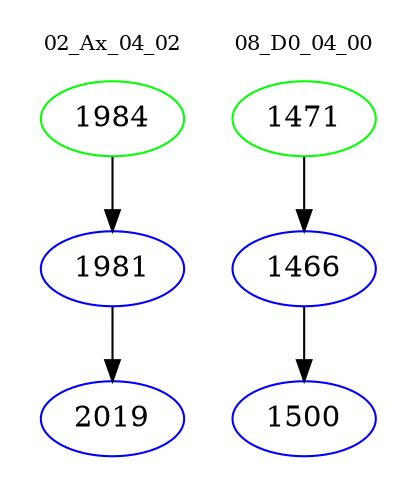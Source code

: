 digraph{
subgraph cluster_0 {
color = white
label = "02_Ax_04_02";
fontsize=10;
T0_1984 [label="1984", color="green"]
T0_1984 -> T0_1981 [color="black"]
T0_1981 [label="1981", color="blue"]
T0_1981 -> T0_2019 [color="black"]
T0_2019 [label="2019", color="blue"]
}
subgraph cluster_1 {
color = white
label = "08_D0_04_00";
fontsize=10;
T1_1471 [label="1471", color="green"]
T1_1471 -> T1_1466 [color="black"]
T1_1466 [label="1466", color="blue"]
T1_1466 -> T1_1500 [color="black"]
T1_1500 [label="1500", color="blue"]
}
}
